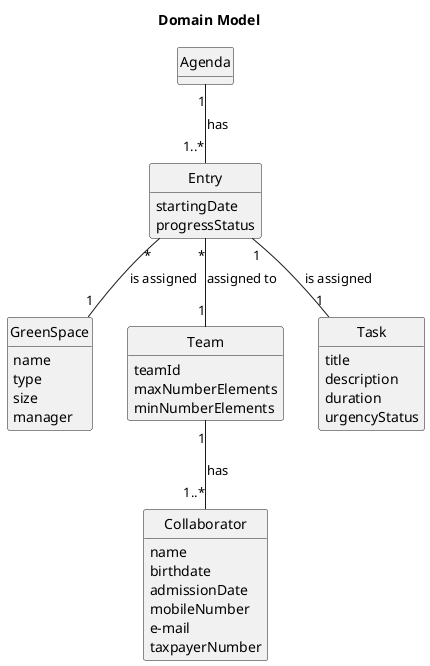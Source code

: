 @startuml

title Domain Model

hide methods
hide circle

class Agenda {
}

class Entry {
  startingDate
  progressStatus
}

class GreenSpace {
  name
  type
  size
  manager
}

class Team {
  teamId
  maxNumberElements
  minNumberElements
}

class Task {
  title
  description
  duration
  urgencyStatus
}

class Collaborator {
  name
  birthdate
  admissionDate
  mobileNumber
  e-mail
  taxpayerNumber
}

Agenda "1" -- "1..*" Entry : has
Entry "*" -- "1" GreenSpace : is assigned
Entry "*" -- "1" Team : assigned to
Entry "1" -- "1" Task : is assigned
Team "1" -- "1..*" Collaborator : has

@enduml